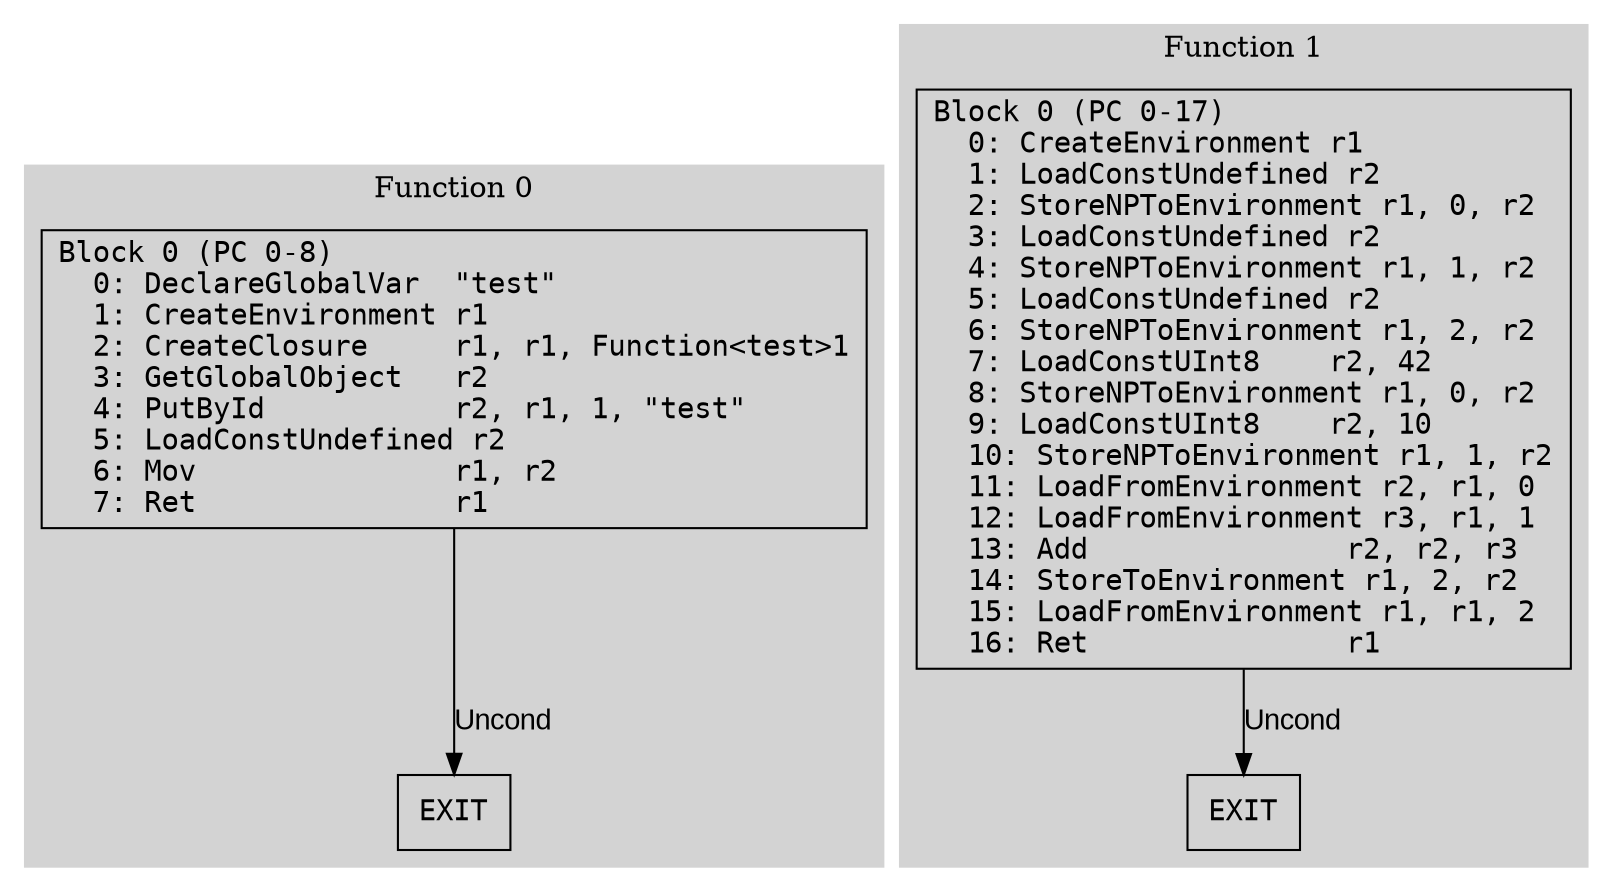 // CFG analysis for simple_arithmetic_no_opt
// Generated from data/simple_arithmetic_no_opt.hbc

digraph {
  rankdir=TB;
  node [shape=box, fontname="monospace"];

  subgraph cluster_function_0 {
    label = "Function 0";
    style = filled;
    color = lightgrey;

    edge [fontname="Arial"];

    f0_n0 [ label = "Block 0 (PC 0-8)\l  0: DeclareGlobalVar  \"test\"\l  1: CreateEnvironment r1\l  2: CreateClosure     r1, r1, Function<test>1\l  3: GetGlobalObject   r2\l  4: PutById           r2, r1, 1, \"test\"\l  5: LoadConstUndefined r2\l  6: Mov               r1, r2\l  7: Ret               r1\l" ]
    f0_n1 [ label = "EXIT" ]

    f0_n0 -> f0_n1 [label="Uncond"]
  }

  subgraph cluster_function_1 {
    label = "Function 1";
    style = filled;
    color = lightgrey;

    edge [fontname="Arial"];

    f1_n0 [ label = "Block 0 (PC 0-17)\l  0: CreateEnvironment r1\l  1: LoadConstUndefined r2\l  2: StoreNPToEnvironment r1, 0, r2\l  3: LoadConstUndefined r2\l  4: StoreNPToEnvironment r1, 1, r2\l  5: LoadConstUndefined r2\l  6: StoreNPToEnvironment r1, 2, r2\l  7: LoadConstUInt8    r2, 42\l  8: StoreNPToEnvironment r1, 0, r2\l  9: LoadConstUInt8    r2, 10\l  10: StoreNPToEnvironment r1, 1, r2\l  11: LoadFromEnvironment r2, r1, 0\l  12: LoadFromEnvironment r3, r1, 1\l  13: Add               r2, r2, r3\l  14: StoreToEnvironment r1, 2, r2\l  15: LoadFromEnvironment r1, r1, 2\l  16: Ret               r1\l" ]
    f1_n1 [ label = "EXIT" ]

    f1_n0 -> f1_n1 [label="Uncond"]
  }

}

